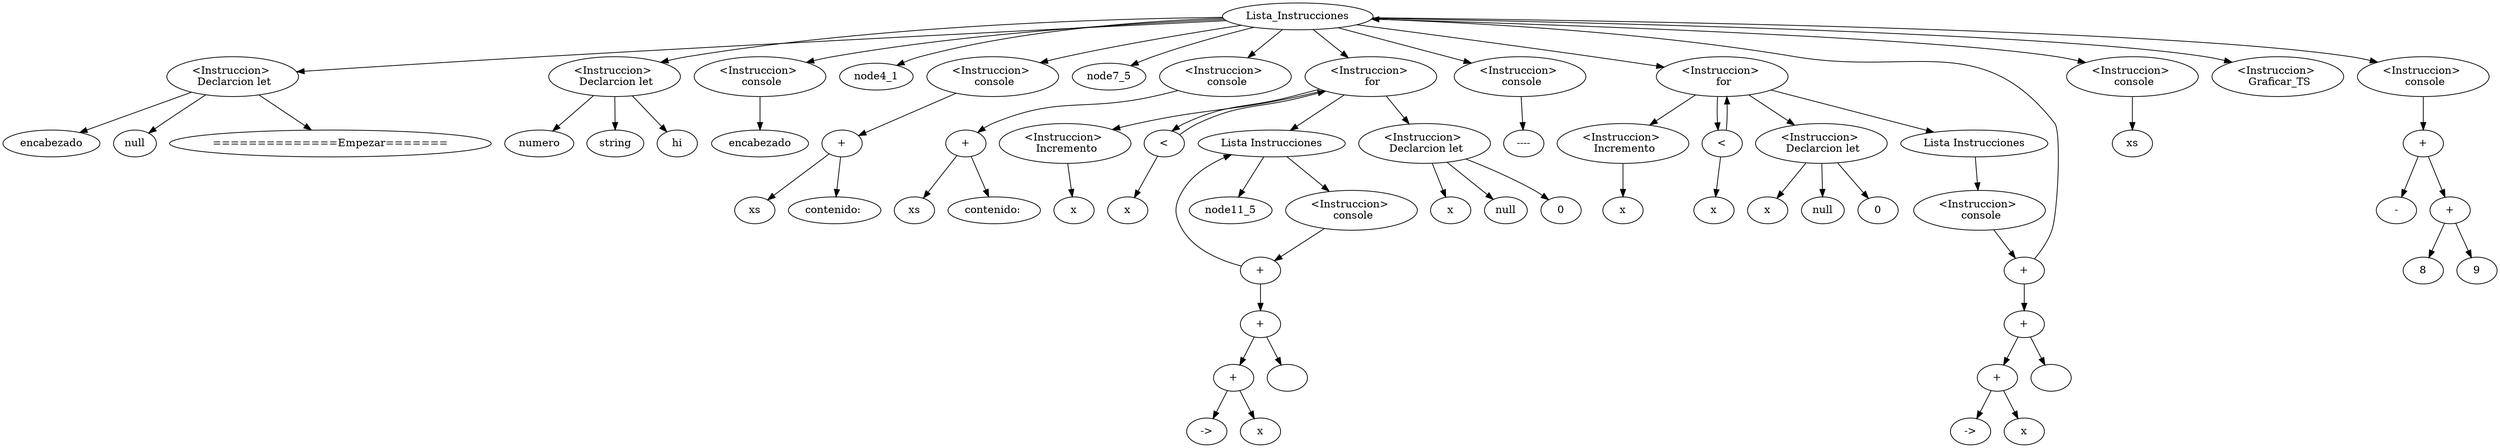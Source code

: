 digraph G {
nodeOriginal[label="Lista_Instrucciones"];
node1_1 [label="\<Instruccion\> \n Declarcion let"];
node1_11 [label="encabezado"];
node1_12 [label="null"];
node1_1->node1_12;
node1_1->node1_11;
node1_1-> node1_45;
node1_45[label="==============Empezar======="];
nodeOriginal->node1_1;
node2_1 [label="\<Instruccion\> \n Declarcion let"];
node2_11 [label="numero"];
node2_12 [label="string"];
node2_1->node2_12;
node2_1->node2_11;
node2_1-> node2_22;
node2_22[label="hi"];
nodeOriginal->node2_1;
node3_1 [label="\<Instruccion\> \n console"];
node3_1->node3_13;
node3_13[label="encabezado"];

nodeOriginal->node3_1;
nodeOriginal->node4_1;
node5_2 [label="\<Instruccion\> \n console"];
node5_2-> node5_27;
node5_27[label="+"];
node5_27->node5_26;
node5_26[label="contenido: "];
node5_27->node5_28;
node5_28[label="xs"];

nodeOriginal->node5_2;
nodeOriginal->node7_5;
node8_5 [label="\<Instruccion\> \n console"];
node8_5-> node8_30;
node8_30[label="+"];
node8_30->node8_29;
node8_29[label="contenido: "];
node8_30->node8_31;
node8_31[label="xs"];

nodeOriginal->node8_5;
node9_1 [label="\<Instruccion\> \n for"];
node9_1->node9_5;
node9_5 [label="\<Instruccion\> \n Declarcion let"];
node9_51 [label="x"];
node9_52 [label="null"];
node9_5->node9_52;
node9_5->node9_51;
node9_5-> node9_11;
node9_11[label="0"];
node9_1->node9_27;
node9_27 [label="\<Instruccion\> \n Incremento"];
node9_271 [label="x"];
node9_27->node9_271;
node9_1-> node9_15;
node9_15[label="\<"];
node9_15->node9_14;
node9_14[label="x"];
node9_15->node9_1->node9_31;
node9_31 [label="Lista Instrucciones"];
node9_31->node10_5 ;
node10_5 [label="\<Instruccion\> \n console"];
node10_5-> node10_27;
node10_27[label="+"];
node10_27-> node10_23;
node10_23[label="+"];
node10_23-> node10_21;
node10_21[label="+"];
node10_21->node10_20;
node10_20[label="->"];
node10_21->node10_22;
node10_22[label="x"];
node10_23->node10_26;
node10_26[label=" "];
node10_27->
node9_31->node11_5 ;
nodeOriginal->node9_1;
node14_1 [label="\<Instruccion\> \n console"];
node14_1->node14_18;
node14_18[label="----"];

nodeOriginal->node14_1;
node15_1 [label="\<Instruccion\> \n for"];
node15_1->node15_5;
node15_5 [label="\<Instruccion\> \n Declarcion let"];
node15_51 [label="x"];
node15_52 [label="null"];
node15_5->node15_52;
node15_5->node15_51;
node15_5-> node15_11;
node15_11[label="0"];
node15_1->node15_27;
node15_27 [label="\<Instruccion\> \n Incremento"];
node15_271 [label="x"];
node15_27->node15_271;
node15_1-> node15_15;
node15_15[label="\<"];
node15_15->node15_14;
node15_14[label="x"];
node15_15->node15_1->node15_31;
node15_31 [label="Lista Instrucciones"];
node15_31->node16_5 ;
node16_5 [label="\<Instruccion\> \n console"];
node16_5-> node16_27;
node16_27[label="+"];
node16_27-> node16_23;
node16_23[label="+"];
node16_23-> node16_21;
node16_21[label="+"];
node16_21->node16_20;
node16_20[label="->"];
node16_21->node16_22;
node16_22[label="x"];
node16_23->node16_26;
node16_26[label=" "];
node16_27->
nodeOriginal->node15_1;
node20_1 [label="\<Instruccion\> \n console"];
node20_1->node20_13;
node20_13[label="xs"];

nodeOriginal->node20_1;
node21_1 [label="\<Instruccion\> \n console"];
node21_1-> node21_16;
node21_16[label="+"];
node21_16-> node21_14;
node21_14[label="+"];
node21_14->node21_13;
node21_13[label="8"];
node21_14->node21_15;
node21_15[label="9"];
node21_16->node21_19;
node21_19[label="-"];

nodeOriginal->node21_1;
node47_1 [label="\<Instruccion\> \n Graficar_TS"];
nodeOriginal->node47_1;

}